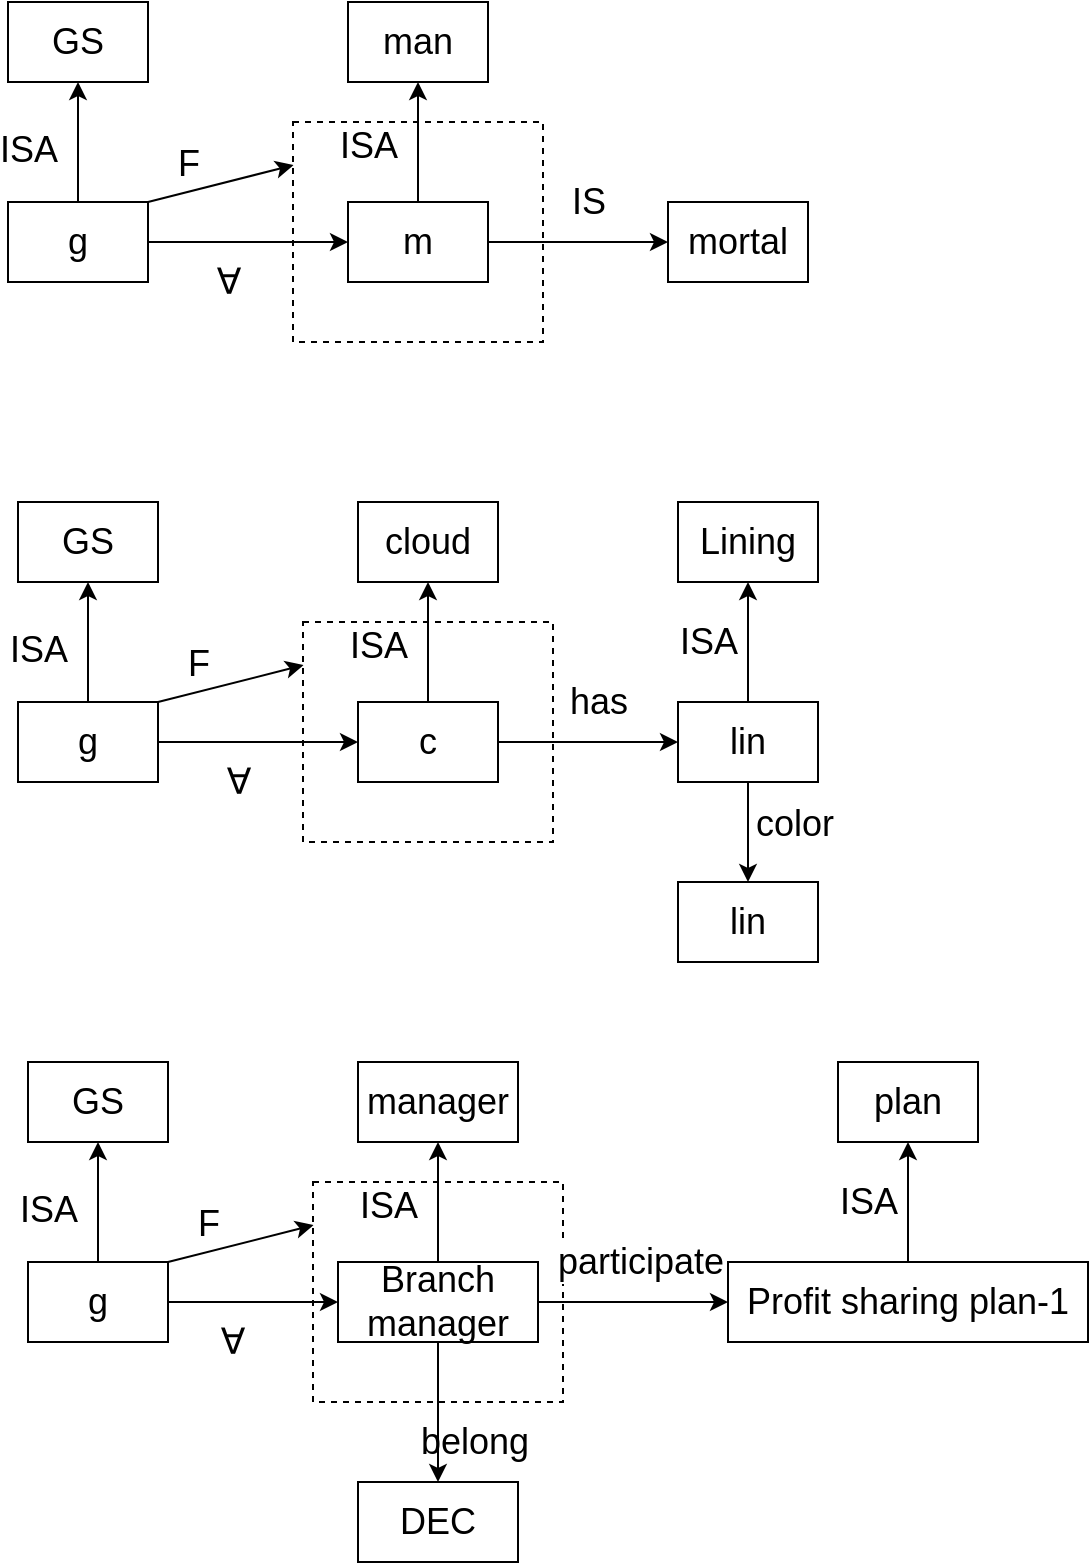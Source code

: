 <mxfile version="22.1.16" type="github">
  <diagram name="第 1 页" id="Ml22nKOqgqZrBI-NeVgZ">
    <mxGraphModel dx="888" dy="513" grid="1" gridSize="10" guides="1" tooltips="1" connect="1" arrows="1" fold="1" page="1" pageScale="1" pageWidth="827" pageHeight="1169" math="0" shadow="0">
      <root>
        <mxCell id="0" />
        <mxCell id="1" parent="0" />
        <mxCell id="Paea3Fyai2rHsI28GyAJ-15" value="" style="rounded=0;whiteSpace=wrap;html=1;dashed=1;" vertex="1" parent="1">
          <mxGeometry x="292.5" y="200" width="125" height="110" as="geometry" />
        </mxCell>
        <mxCell id="Paea3Fyai2rHsI28GyAJ-1" value="&lt;font style=&quot;font-size: 18px;&quot;&gt;GS&lt;/font&gt;" style="rounded=0;whiteSpace=wrap;html=1;" vertex="1" parent="1">
          <mxGeometry x="150" y="140" width="70" height="40" as="geometry" />
        </mxCell>
        <mxCell id="Paea3Fyai2rHsI28GyAJ-3" style="edgeStyle=orthogonalEdgeStyle;rounded=0;orthogonalLoop=1;jettySize=auto;html=1;exitX=0.5;exitY=0;exitDx=0;exitDy=0;entryX=0.5;entryY=1;entryDx=0;entryDy=0;" edge="1" parent="1" source="Paea3Fyai2rHsI28GyAJ-2" target="Paea3Fyai2rHsI28GyAJ-1">
          <mxGeometry relative="1" as="geometry" />
        </mxCell>
        <mxCell id="Paea3Fyai2rHsI28GyAJ-4" value="&lt;font style=&quot;font-size: 18px;&quot;&gt;ISA&lt;/font&gt;" style="edgeLabel;html=1;align=center;verticalAlign=middle;resizable=0;points=[];" vertex="1" connectable="0" parent="Paea3Fyai2rHsI28GyAJ-3">
          <mxGeometry x="-0.132" y="1" relative="1" as="geometry">
            <mxPoint x="-24" as="offset" />
          </mxGeometry>
        </mxCell>
        <mxCell id="Paea3Fyai2rHsI28GyAJ-11" style="edgeStyle=orthogonalEdgeStyle;rounded=0;orthogonalLoop=1;jettySize=auto;html=1;exitX=1;exitY=0.5;exitDx=0;exitDy=0;entryX=0;entryY=0.5;entryDx=0;entryDy=0;" edge="1" parent="1" source="Paea3Fyai2rHsI28GyAJ-2" target="Paea3Fyai2rHsI28GyAJ-5">
          <mxGeometry relative="1" as="geometry" />
        </mxCell>
        <mxCell id="Paea3Fyai2rHsI28GyAJ-14" value="&lt;font style=&quot;font-size: 18px;&quot;&gt;∀&lt;/font&gt;" style="edgeLabel;html=1;align=center;verticalAlign=middle;resizable=0;points=[];" vertex="1" connectable="0" parent="Paea3Fyai2rHsI28GyAJ-11">
          <mxGeometry x="0.077" y="1" relative="1" as="geometry">
            <mxPoint x="-14" y="21" as="offset" />
          </mxGeometry>
        </mxCell>
        <mxCell id="Paea3Fyai2rHsI28GyAJ-2" value="&lt;span style=&quot;font-size: 18px;&quot;&gt;g&lt;/span&gt;" style="rounded=0;whiteSpace=wrap;html=1;" vertex="1" parent="1">
          <mxGeometry x="150" y="240" width="70" height="40" as="geometry" />
        </mxCell>
        <mxCell id="Paea3Fyai2rHsI28GyAJ-7" style="edgeStyle=orthogonalEdgeStyle;rounded=0;orthogonalLoop=1;jettySize=auto;html=1;exitX=0.5;exitY=0;exitDx=0;exitDy=0;entryX=0.5;entryY=1;entryDx=0;entryDy=0;" edge="1" parent="1" source="Paea3Fyai2rHsI28GyAJ-5" target="Paea3Fyai2rHsI28GyAJ-6">
          <mxGeometry relative="1" as="geometry" />
        </mxCell>
        <mxCell id="Paea3Fyai2rHsI28GyAJ-9" value="&lt;font style=&quot;font-size: 18px;&quot;&gt;ISA&lt;/font&gt;" style="edgeLabel;html=1;align=center;verticalAlign=middle;resizable=0;points=[];" vertex="1" connectable="0" parent="Paea3Fyai2rHsI28GyAJ-7">
          <mxGeometry x="-0.067" y="-1" relative="1" as="geometry">
            <mxPoint x="-26" as="offset" />
          </mxGeometry>
        </mxCell>
        <mxCell id="Paea3Fyai2rHsI28GyAJ-12" style="edgeStyle=orthogonalEdgeStyle;rounded=0;orthogonalLoop=1;jettySize=auto;html=1;exitX=1;exitY=0.5;exitDx=0;exitDy=0;entryX=0;entryY=0.5;entryDx=0;entryDy=0;" edge="1" parent="1" source="Paea3Fyai2rHsI28GyAJ-5" target="Paea3Fyai2rHsI28GyAJ-10">
          <mxGeometry relative="1" as="geometry" />
        </mxCell>
        <mxCell id="Paea3Fyai2rHsI28GyAJ-13" value="&lt;font style=&quot;font-size: 18px;&quot;&gt;IS&lt;/font&gt;" style="edgeLabel;html=1;align=center;verticalAlign=middle;resizable=0;points=[];" vertex="1" connectable="0" parent="Paea3Fyai2rHsI28GyAJ-12">
          <mxGeometry x="-0.181" y="3" relative="1" as="geometry">
            <mxPoint x="13" y="-17" as="offset" />
          </mxGeometry>
        </mxCell>
        <mxCell id="Paea3Fyai2rHsI28GyAJ-5" value="&lt;span style=&quot;font-size: 18px;&quot;&gt;m&lt;/span&gt;" style="rounded=0;whiteSpace=wrap;html=1;" vertex="1" parent="1">
          <mxGeometry x="320" y="240" width="70" height="40" as="geometry" />
        </mxCell>
        <mxCell id="Paea3Fyai2rHsI28GyAJ-6" value="&lt;span style=&quot;font-size: 18px;&quot;&gt;man&lt;/span&gt;" style="rounded=0;whiteSpace=wrap;html=1;" vertex="1" parent="1">
          <mxGeometry x="320" y="140" width="70" height="40" as="geometry" />
        </mxCell>
        <mxCell id="Paea3Fyai2rHsI28GyAJ-10" value="&lt;span style=&quot;font-size: 18px;&quot;&gt;mortal&lt;br&gt;&lt;/span&gt;" style="rounded=0;whiteSpace=wrap;html=1;" vertex="1" parent="1">
          <mxGeometry x="480" y="240" width="70" height="40" as="geometry" />
        </mxCell>
        <mxCell id="Paea3Fyai2rHsI28GyAJ-17" value="" style="endArrow=classic;html=1;rounded=0;exitX=1;exitY=0;exitDx=0;exitDy=0;entryX=0.002;entryY=0.196;entryDx=0;entryDy=0;entryPerimeter=0;" edge="1" parent="1" source="Paea3Fyai2rHsI28GyAJ-2" target="Paea3Fyai2rHsI28GyAJ-15">
          <mxGeometry width="50" height="50" relative="1" as="geometry">
            <mxPoint x="220" y="360" as="sourcePoint" />
            <mxPoint x="270" y="310" as="targetPoint" />
          </mxGeometry>
        </mxCell>
        <mxCell id="Paea3Fyai2rHsI28GyAJ-18" value="&lt;font style=&quot;font-size: 18px;&quot;&gt;F&lt;/font&gt;" style="edgeLabel;html=1;align=center;verticalAlign=middle;resizable=0;points=[];" vertex="1" connectable="0" parent="Paea3Fyai2rHsI28GyAJ-17">
          <mxGeometry x="-0.066" y="-1" relative="1" as="geometry">
            <mxPoint x="-14" y="-12" as="offset" />
          </mxGeometry>
        </mxCell>
        <mxCell id="Paea3Fyai2rHsI28GyAJ-19" value="" style="rounded=0;whiteSpace=wrap;html=1;dashed=1;" vertex="1" parent="1">
          <mxGeometry x="297.5" y="450" width="125" height="110" as="geometry" />
        </mxCell>
        <mxCell id="Paea3Fyai2rHsI28GyAJ-20" value="&lt;font style=&quot;font-size: 18px;&quot;&gt;GS&lt;/font&gt;" style="rounded=0;whiteSpace=wrap;html=1;" vertex="1" parent="1">
          <mxGeometry x="155" y="390" width="70" height="40" as="geometry" />
        </mxCell>
        <mxCell id="Paea3Fyai2rHsI28GyAJ-21" style="edgeStyle=orthogonalEdgeStyle;rounded=0;orthogonalLoop=1;jettySize=auto;html=1;exitX=0.5;exitY=0;exitDx=0;exitDy=0;entryX=0.5;entryY=1;entryDx=0;entryDy=0;" edge="1" parent="1" source="Paea3Fyai2rHsI28GyAJ-25" target="Paea3Fyai2rHsI28GyAJ-20">
          <mxGeometry relative="1" as="geometry" />
        </mxCell>
        <mxCell id="Paea3Fyai2rHsI28GyAJ-22" value="&lt;font style=&quot;font-size: 18px;&quot;&gt;ISA&lt;/font&gt;" style="edgeLabel;html=1;align=center;verticalAlign=middle;resizable=0;points=[];" vertex="1" connectable="0" parent="Paea3Fyai2rHsI28GyAJ-21">
          <mxGeometry x="-0.132" y="1" relative="1" as="geometry">
            <mxPoint x="-24" as="offset" />
          </mxGeometry>
        </mxCell>
        <mxCell id="Paea3Fyai2rHsI28GyAJ-23" style="edgeStyle=orthogonalEdgeStyle;rounded=0;orthogonalLoop=1;jettySize=auto;html=1;exitX=1;exitY=0.5;exitDx=0;exitDy=0;entryX=0;entryY=0.5;entryDx=0;entryDy=0;" edge="1" parent="1" source="Paea3Fyai2rHsI28GyAJ-25" target="Paea3Fyai2rHsI28GyAJ-30">
          <mxGeometry relative="1" as="geometry" />
        </mxCell>
        <mxCell id="Paea3Fyai2rHsI28GyAJ-24" value="&lt;font style=&quot;font-size: 18px;&quot;&gt;∀&lt;/font&gt;" style="edgeLabel;html=1;align=center;verticalAlign=middle;resizable=0;points=[];" vertex="1" connectable="0" parent="Paea3Fyai2rHsI28GyAJ-23">
          <mxGeometry x="0.077" y="1" relative="1" as="geometry">
            <mxPoint x="-14" y="21" as="offset" />
          </mxGeometry>
        </mxCell>
        <mxCell id="Paea3Fyai2rHsI28GyAJ-25" value="&lt;span style=&quot;font-size: 18px;&quot;&gt;g&lt;/span&gt;" style="rounded=0;whiteSpace=wrap;html=1;" vertex="1" parent="1">
          <mxGeometry x="155" y="490" width="70" height="40" as="geometry" />
        </mxCell>
        <mxCell id="Paea3Fyai2rHsI28GyAJ-26" style="edgeStyle=orthogonalEdgeStyle;rounded=0;orthogonalLoop=1;jettySize=auto;html=1;exitX=0.5;exitY=0;exitDx=0;exitDy=0;entryX=0.5;entryY=1;entryDx=0;entryDy=0;" edge="1" parent="1" source="Paea3Fyai2rHsI28GyAJ-30" target="Paea3Fyai2rHsI28GyAJ-31">
          <mxGeometry relative="1" as="geometry" />
        </mxCell>
        <mxCell id="Paea3Fyai2rHsI28GyAJ-27" value="&lt;font style=&quot;font-size: 18px;&quot;&gt;ISA&lt;/font&gt;" style="edgeLabel;html=1;align=center;verticalAlign=middle;resizable=0;points=[];" vertex="1" connectable="0" parent="Paea3Fyai2rHsI28GyAJ-26">
          <mxGeometry x="-0.067" y="-1" relative="1" as="geometry">
            <mxPoint x="-26" as="offset" />
          </mxGeometry>
        </mxCell>
        <mxCell id="Paea3Fyai2rHsI28GyAJ-28" style="edgeStyle=orthogonalEdgeStyle;rounded=0;orthogonalLoop=1;jettySize=auto;html=1;exitX=1;exitY=0.5;exitDx=0;exitDy=0;entryX=0;entryY=0.5;entryDx=0;entryDy=0;" edge="1" parent="1" source="Paea3Fyai2rHsI28GyAJ-30" target="Paea3Fyai2rHsI28GyAJ-32">
          <mxGeometry relative="1" as="geometry" />
        </mxCell>
        <mxCell id="Paea3Fyai2rHsI28GyAJ-29" value="&lt;span style=&quot;font-size: 18px;&quot;&gt;has&lt;/span&gt;" style="edgeLabel;html=1;align=center;verticalAlign=middle;resizable=0;points=[];" vertex="1" connectable="0" parent="Paea3Fyai2rHsI28GyAJ-28">
          <mxGeometry x="-0.181" y="3" relative="1" as="geometry">
            <mxPoint x="13" y="-17" as="offset" />
          </mxGeometry>
        </mxCell>
        <mxCell id="Paea3Fyai2rHsI28GyAJ-30" value="&lt;span style=&quot;font-size: 18px;&quot;&gt;c&lt;/span&gt;" style="rounded=0;whiteSpace=wrap;html=1;" vertex="1" parent="1">
          <mxGeometry x="325" y="490" width="70" height="40" as="geometry" />
        </mxCell>
        <mxCell id="Paea3Fyai2rHsI28GyAJ-31" value="&lt;span style=&quot;font-size: 18px;&quot;&gt;cloud&lt;/span&gt;" style="rounded=0;whiteSpace=wrap;html=1;" vertex="1" parent="1">
          <mxGeometry x="325" y="390" width="70" height="40" as="geometry" />
        </mxCell>
        <mxCell id="Paea3Fyai2rHsI28GyAJ-36" style="edgeStyle=orthogonalEdgeStyle;rounded=0;orthogonalLoop=1;jettySize=auto;html=1;exitX=0.5;exitY=0;exitDx=0;exitDy=0;entryX=0.5;entryY=1;entryDx=0;entryDy=0;" edge="1" parent="1" source="Paea3Fyai2rHsI28GyAJ-32" target="Paea3Fyai2rHsI28GyAJ-35">
          <mxGeometry relative="1" as="geometry" />
        </mxCell>
        <mxCell id="Paea3Fyai2rHsI28GyAJ-39" style="edgeStyle=orthogonalEdgeStyle;rounded=0;orthogonalLoop=1;jettySize=auto;html=1;exitX=0.5;exitY=1;exitDx=0;exitDy=0;entryX=0.5;entryY=0;entryDx=0;entryDy=0;" edge="1" parent="1" source="Paea3Fyai2rHsI28GyAJ-32" target="Paea3Fyai2rHsI28GyAJ-38">
          <mxGeometry relative="1" as="geometry" />
        </mxCell>
        <mxCell id="Paea3Fyai2rHsI28GyAJ-32" value="&lt;span style=&quot;font-size: 18px;&quot;&gt;lin&lt;br&gt;&lt;/span&gt;" style="rounded=0;whiteSpace=wrap;html=1;" vertex="1" parent="1">
          <mxGeometry x="485" y="490" width="70" height="40" as="geometry" />
        </mxCell>
        <mxCell id="Paea3Fyai2rHsI28GyAJ-33" value="" style="endArrow=classic;html=1;rounded=0;exitX=1;exitY=0;exitDx=0;exitDy=0;entryX=0.002;entryY=0.196;entryDx=0;entryDy=0;entryPerimeter=0;" edge="1" parent="1" source="Paea3Fyai2rHsI28GyAJ-25" target="Paea3Fyai2rHsI28GyAJ-19">
          <mxGeometry width="50" height="50" relative="1" as="geometry">
            <mxPoint x="225" y="610" as="sourcePoint" />
            <mxPoint x="275" y="560" as="targetPoint" />
          </mxGeometry>
        </mxCell>
        <mxCell id="Paea3Fyai2rHsI28GyAJ-34" value="&lt;font style=&quot;font-size: 18px;&quot;&gt;F&lt;/font&gt;" style="edgeLabel;html=1;align=center;verticalAlign=middle;resizable=0;points=[];" vertex="1" connectable="0" parent="Paea3Fyai2rHsI28GyAJ-33">
          <mxGeometry x="-0.066" y="-1" relative="1" as="geometry">
            <mxPoint x="-14" y="-12" as="offset" />
          </mxGeometry>
        </mxCell>
        <mxCell id="Paea3Fyai2rHsI28GyAJ-35" value="&lt;span style=&quot;font-size: 18px;&quot;&gt;Lining&lt;/span&gt;" style="rounded=0;whiteSpace=wrap;html=1;" vertex="1" parent="1">
          <mxGeometry x="485" y="390" width="70" height="40" as="geometry" />
        </mxCell>
        <mxCell id="Paea3Fyai2rHsI28GyAJ-37" value="&lt;font style=&quot;font-size: 18px;&quot;&gt;ISA&lt;/font&gt;" style="edgeLabel;html=1;align=center;verticalAlign=middle;resizable=0;points=[];" vertex="1" connectable="0" parent="1">
          <mxGeometry x="500" y="460.004" as="geometry" />
        </mxCell>
        <mxCell id="Paea3Fyai2rHsI28GyAJ-38" value="&lt;span style=&quot;font-size: 18px;&quot;&gt;lin&lt;br&gt;&lt;/span&gt;" style="rounded=0;whiteSpace=wrap;html=1;" vertex="1" parent="1">
          <mxGeometry x="485" y="580" width="70" height="40" as="geometry" />
        </mxCell>
        <mxCell id="Paea3Fyai2rHsI28GyAJ-40" value="&lt;span style=&quot;font-size: 18px;&quot;&gt;color&lt;/span&gt;" style="edgeLabel;html=1;align=center;verticalAlign=middle;resizable=0;points=[];" vertex="1" connectable="0" parent="1">
          <mxGeometry x="460.002" y="500" as="geometry">
            <mxPoint x="83" y="51" as="offset" />
          </mxGeometry>
        </mxCell>
        <mxCell id="Paea3Fyai2rHsI28GyAJ-42" value="" style="rounded=0;whiteSpace=wrap;html=1;dashed=1;" vertex="1" parent="1">
          <mxGeometry x="302.5" y="730" width="125" height="110" as="geometry" />
        </mxCell>
        <mxCell id="Paea3Fyai2rHsI28GyAJ-43" value="&lt;font style=&quot;font-size: 18px;&quot;&gt;GS&lt;/font&gt;" style="rounded=0;whiteSpace=wrap;html=1;" vertex="1" parent="1">
          <mxGeometry x="160" y="670" width="70" height="40" as="geometry" />
        </mxCell>
        <mxCell id="Paea3Fyai2rHsI28GyAJ-44" style="edgeStyle=orthogonalEdgeStyle;rounded=0;orthogonalLoop=1;jettySize=auto;html=1;exitX=0.5;exitY=0;exitDx=0;exitDy=0;entryX=0.5;entryY=1;entryDx=0;entryDy=0;" edge="1" parent="1" source="Paea3Fyai2rHsI28GyAJ-48" target="Paea3Fyai2rHsI28GyAJ-43">
          <mxGeometry relative="1" as="geometry" />
        </mxCell>
        <mxCell id="Paea3Fyai2rHsI28GyAJ-45" value="&lt;font style=&quot;font-size: 18px;&quot;&gt;ISA&lt;/font&gt;" style="edgeLabel;html=1;align=center;verticalAlign=middle;resizable=0;points=[];" vertex="1" connectable="0" parent="Paea3Fyai2rHsI28GyAJ-44">
          <mxGeometry x="-0.132" y="1" relative="1" as="geometry">
            <mxPoint x="-24" as="offset" />
          </mxGeometry>
        </mxCell>
        <mxCell id="Paea3Fyai2rHsI28GyAJ-46" style="edgeStyle=orthogonalEdgeStyle;rounded=0;orthogonalLoop=1;jettySize=auto;html=1;exitX=1;exitY=0.5;exitDx=0;exitDy=0;entryX=0;entryY=0.5;entryDx=0;entryDy=0;" edge="1" parent="1" source="Paea3Fyai2rHsI28GyAJ-48" target="Paea3Fyai2rHsI28GyAJ-53">
          <mxGeometry relative="1" as="geometry" />
        </mxCell>
        <mxCell id="Paea3Fyai2rHsI28GyAJ-47" value="&lt;font style=&quot;font-size: 18px;&quot;&gt;∀&lt;/font&gt;" style="edgeLabel;html=1;align=center;verticalAlign=middle;resizable=0;points=[];" vertex="1" connectable="0" parent="Paea3Fyai2rHsI28GyAJ-46">
          <mxGeometry x="0.077" y="1" relative="1" as="geometry">
            <mxPoint x="-14" y="21" as="offset" />
          </mxGeometry>
        </mxCell>
        <mxCell id="Paea3Fyai2rHsI28GyAJ-48" value="&lt;span style=&quot;font-size: 18px;&quot;&gt;g&lt;/span&gt;" style="rounded=0;whiteSpace=wrap;html=1;" vertex="1" parent="1">
          <mxGeometry x="160" y="770" width="70" height="40" as="geometry" />
        </mxCell>
        <mxCell id="Paea3Fyai2rHsI28GyAJ-49" style="edgeStyle=orthogonalEdgeStyle;rounded=0;orthogonalLoop=1;jettySize=auto;html=1;exitX=0.5;exitY=0;exitDx=0;exitDy=0;entryX=0.5;entryY=1;entryDx=0;entryDy=0;" edge="1" parent="1" source="Paea3Fyai2rHsI28GyAJ-53" target="Paea3Fyai2rHsI28GyAJ-54">
          <mxGeometry relative="1" as="geometry" />
        </mxCell>
        <mxCell id="Paea3Fyai2rHsI28GyAJ-50" value="&lt;font style=&quot;font-size: 18px;&quot;&gt;ISA&lt;/font&gt;" style="edgeLabel;html=1;align=center;verticalAlign=middle;resizable=0;points=[];" vertex="1" connectable="0" parent="Paea3Fyai2rHsI28GyAJ-49">
          <mxGeometry x="-0.067" y="-1" relative="1" as="geometry">
            <mxPoint x="-26" as="offset" />
          </mxGeometry>
        </mxCell>
        <mxCell id="Paea3Fyai2rHsI28GyAJ-51" style="edgeStyle=orthogonalEdgeStyle;rounded=0;orthogonalLoop=1;jettySize=auto;html=1;exitX=1;exitY=0.5;exitDx=0;exitDy=0;entryX=0;entryY=0.5;entryDx=0;entryDy=0;" edge="1" parent="1" source="Paea3Fyai2rHsI28GyAJ-53" target="Paea3Fyai2rHsI28GyAJ-57">
          <mxGeometry relative="1" as="geometry" />
        </mxCell>
        <mxCell id="Paea3Fyai2rHsI28GyAJ-52" value="&lt;span style=&quot;font-size: 18px;&quot;&gt;belong&lt;/span&gt;" style="edgeLabel;html=1;align=center;verticalAlign=middle;resizable=0;points=[];" vertex="1" connectable="0" parent="Paea3Fyai2rHsI28GyAJ-51">
          <mxGeometry x="-0.181" y="3" relative="1" as="geometry">
            <mxPoint x="-71" y="73" as="offset" />
          </mxGeometry>
        </mxCell>
        <mxCell id="Paea3Fyai2rHsI28GyAJ-66" value="&lt;font style=&quot;font-size: 18px;&quot;&gt;participate&lt;/font&gt;" style="edgeLabel;html=1;align=center;verticalAlign=middle;resizable=0;points=[];" vertex="1" connectable="0" parent="Paea3Fyai2rHsI28GyAJ-51">
          <mxGeometry x="-0.069" y="-1" relative="1" as="geometry">
            <mxPoint x="7" y="-21" as="offset" />
          </mxGeometry>
        </mxCell>
        <mxCell id="Paea3Fyai2rHsI28GyAJ-65" style="edgeStyle=orthogonalEdgeStyle;rounded=0;orthogonalLoop=1;jettySize=auto;html=1;exitX=0.5;exitY=1;exitDx=0;exitDy=0;entryX=0.5;entryY=0;entryDx=0;entryDy=0;" edge="1" parent="1" source="Paea3Fyai2rHsI28GyAJ-53" target="Paea3Fyai2rHsI28GyAJ-64">
          <mxGeometry relative="1" as="geometry" />
        </mxCell>
        <mxCell id="Paea3Fyai2rHsI28GyAJ-53" value="&lt;span style=&quot;font-size: 18px;&quot;&gt;Branch manager&lt;/span&gt;" style="rounded=0;whiteSpace=wrap;html=1;" vertex="1" parent="1">
          <mxGeometry x="315" y="770" width="100" height="40" as="geometry" />
        </mxCell>
        <mxCell id="Paea3Fyai2rHsI28GyAJ-54" value="&lt;span style=&quot;font-size: 18px;&quot;&gt;manager&lt;/span&gt;" style="rounded=0;whiteSpace=wrap;html=1;" vertex="1" parent="1">
          <mxGeometry x="325" y="670" width="80" height="40" as="geometry" />
        </mxCell>
        <mxCell id="Paea3Fyai2rHsI28GyAJ-55" style="edgeStyle=orthogonalEdgeStyle;rounded=0;orthogonalLoop=1;jettySize=auto;html=1;exitX=0.5;exitY=0;exitDx=0;exitDy=0;entryX=0.5;entryY=1;entryDx=0;entryDy=0;" edge="1" parent="1" source="Paea3Fyai2rHsI28GyAJ-57" target="Paea3Fyai2rHsI28GyAJ-60">
          <mxGeometry relative="1" as="geometry" />
        </mxCell>
        <mxCell id="Paea3Fyai2rHsI28GyAJ-57" value="&lt;span style=&quot;font-size: 18px;&quot;&gt;Profit sharing plan-1&lt;br&gt;&lt;/span&gt;" style="rounded=0;whiteSpace=wrap;html=1;" vertex="1" parent="1">
          <mxGeometry x="510" y="770" width="180" height="40" as="geometry" />
        </mxCell>
        <mxCell id="Paea3Fyai2rHsI28GyAJ-58" value="" style="endArrow=classic;html=1;rounded=0;exitX=1;exitY=0;exitDx=0;exitDy=0;entryX=0.002;entryY=0.196;entryDx=0;entryDy=0;entryPerimeter=0;" edge="1" parent="1" source="Paea3Fyai2rHsI28GyAJ-48" target="Paea3Fyai2rHsI28GyAJ-42">
          <mxGeometry width="50" height="50" relative="1" as="geometry">
            <mxPoint x="230" y="890" as="sourcePoint" />
            <mxPoint x="280" y="840" as="targetPoint" />
          </mxGeometry>
        </mxCell>
        <mxCell id="Paea3Fyai2rHsI28GyAJ-59" value="&lt;font style=&quot;font-size: 18px;&quot;&gt;F&lt;/font&gt;" style="edgeLabel;html=1;align=center;verticalAlign=middle;resizable=0;points=[];" vertex="1" connectable="0" parent="Paea3Fyai2rHsI28GyAJ-58">
          <mxGeometry x="-0.066" y="-1" relative="1" as="geometry">
            <mxPoint x="-14" y="-12" as="offset" />
          </mxGeometry>
        </mxCell>
        <mxCell id="Paea3Fyai2rHsI28GyAJ-60" value="&lt;span style=&quot;font-size: 18px;&quot;&gt;plan&lt;/span&gt;" style="rounded=0;whiteSpace=wrap;html=1;" vertex="1" parent="1">
          <mxGeometry x="565" y="670" width="70" height="40" as="geometry" />
        </mxCell>
        <mxCell id="Paea3Fyai2rHsI28GyAJ-61" value="&lt;font style=&quot;font-size: 18px;&quot;&gt;ISA&lt;/font&gt;" style="edgeLabel;html=1;align=center;verticalAlign=middle;resizable=0;points=[];" vertex="1" connectable="0" parent="1">
          <mxGeometry x="580" y="740.004" as="geometry" />
        </mxCell>
        <mxCell id="Paea3Fyai2rHsI28GyAJ-64" value="&lt;span style=&quot;font-size: 18px;&quot;&gt;DEC&lt;/span&gt;" style="rounded=0;whiteSpace=wrap;html=1;" vertex="1" parent="1">
          <mxGeometry x="325" y="880" width="80" height="40" as="geometry" />
        </mxCell>
      </root>
    </mxGraphModel>
  </diagram>
</mxfile>
